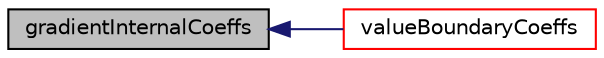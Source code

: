 digraph "gradientInternalCoeffs"
{
  bgcolor="transparent";
  edge [fontname="Helvetica",fontsize="10",labelfontname="Helvetica",labelfontsize="10"];
  node [fontname="Helvetica",fontsize="10",shape=record];
  rankdir="LR";
  Node167 [label="gradientInternalCoeffs",height=0.2,width=0.4,color="black", fillcolor="grey75", style="filled", fontcolor="black"];
  Node167 -> Node168 [dir="back",color="midnightblue",fontsize="10",style="solid",fontname="Helvetica"];
  Node168 [label="valueBoundaryCoeffs",height=0.2,width=0.4,color="red",URL="$a22817.html#ad3f81225651e8956c6f0e000813b4c90",tooltip="Return the matrix source coefficients corresponding to the. "];
}
